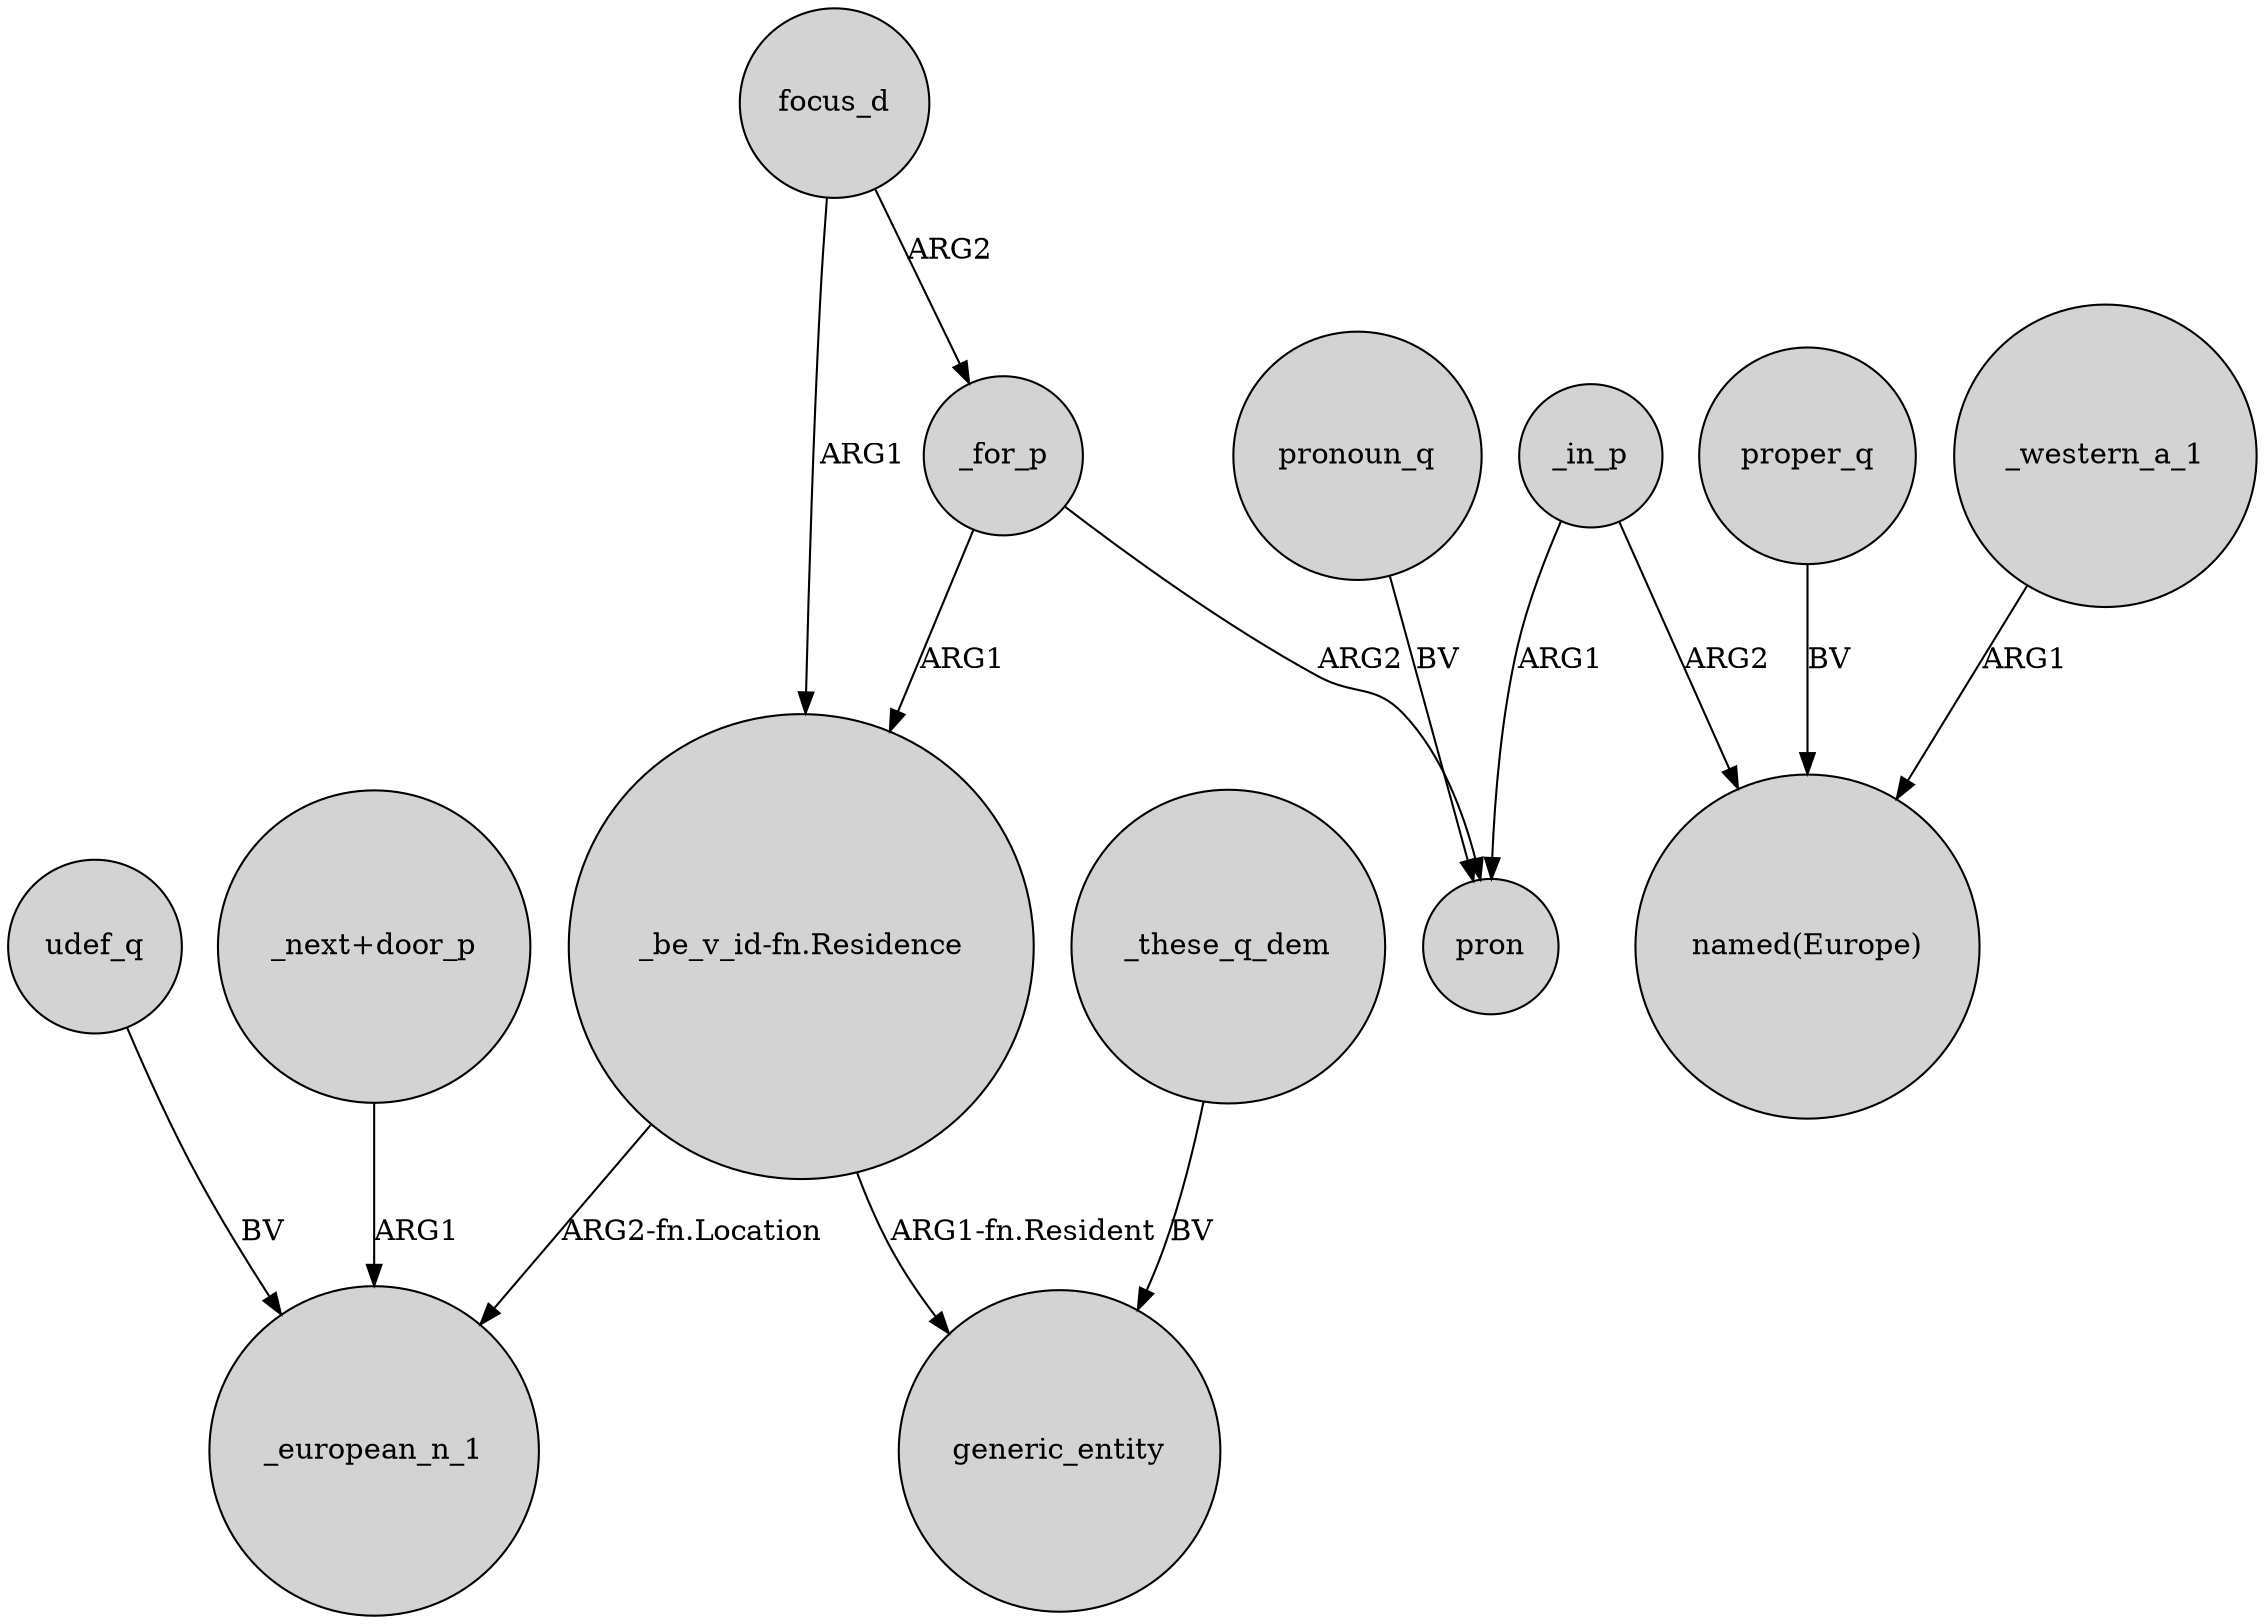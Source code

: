digraph {
	node [shape=circle style=filled]
	udef_q -> _european_n_1 [label=BV]
	_in_p -> pron [label=ARG1]
	_western_a_1 -> "named(Europe)" [label=ARG1]
	"_be_v_id-fn.Residence" -> generic_entity [label="ARG1-fn.Resident"]
	_for_p -> pron [label=ARG2]
	focus_d -> _for_p [label=ARG2]
	_in_p -> "named(Europe)" [label=ARG2]
	"_be_v_id-fn.Residence" -> _european_n_1 [label="ARG2-fn.Location"]
	pronoun_q -> pron [label=BV]
	_these_q_dem -> generic_entity [label=BV]
	_for_p -> "_be_v_id-fn.Residence" [label=ARG1]
	proper_q -> "named(Europe)" [label=BV]
	"_next+door_p" -> _european_n_1 [label=ARG1]
	focus_d -> "_be_v_id-fn.Residence" [label=ARG1]
}
